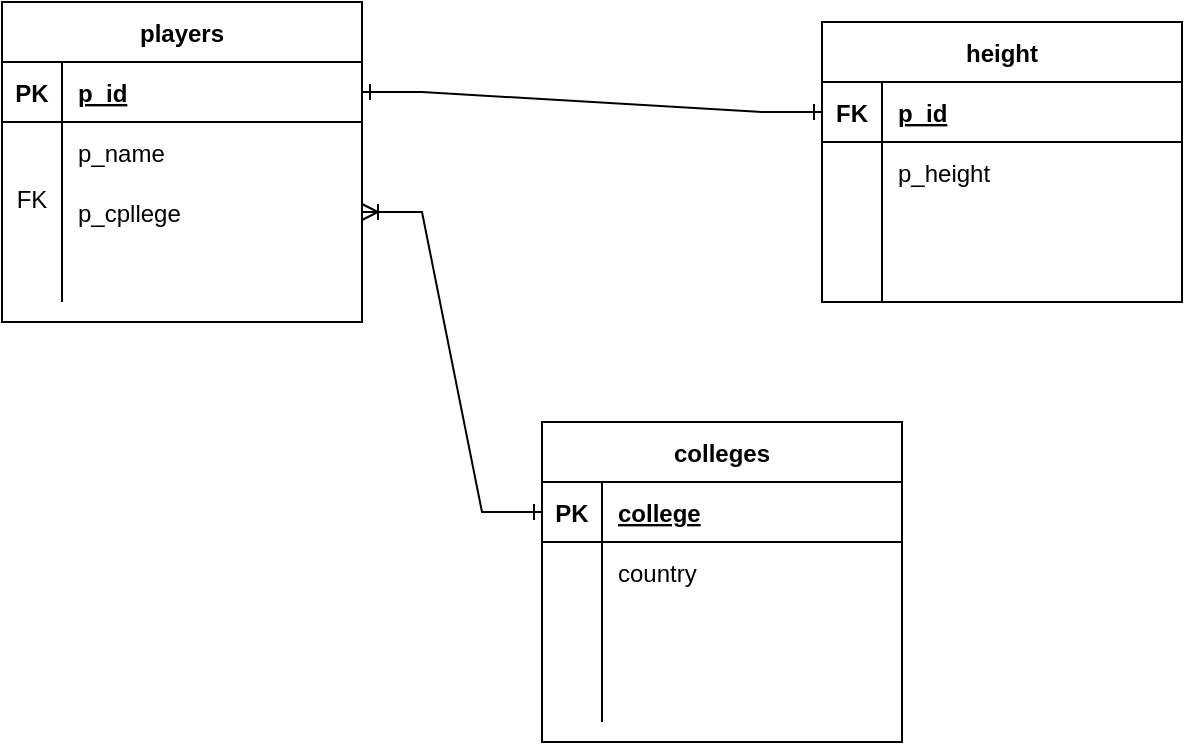 <mxfile version="16.0.3" type="device"><diagram id="J8pKihLh7Irup-UOMqY7" name="Сторінка-1"><mxGraphModel dx="1350" dy="763" grid="1" gridSize="10" guides="1" tooltips="1" connect="1" arrows="1" fold="1" page="1" pageScale="1" pageWidth="850" pageHeight="1100" math="0" shadow="0"><root><mxCell id="0"/><mxCell id="1" parent="0"/><mxCell id="MoYzCKCPOJTDR1HjQg6f-1" value="players" style="shape=table;startSize=30;container=1;collapsible=1;childLayout=tableLayout;fixedRows=1;rowLines=0;fontStyle=1;align=center;resizeLast=1;" vertex="1" parent="1"><mxGeometry x="180" y="110" width="180" height="160" as="geometry"/></mxCell><mxCell id="MoYzCKCPOJTDR1HjQg6f-2" value="" style="shape=partialRectangle;collapsible=0;dropTarget=0;pointerEvents=0;fillColor=none;top=0;left=0;bottom=1;right=0;points=[[0,0.5],[1,0.5]];portConstraint=eastwest;" vertex="1" parent="MoYzCKCPOJTDR1HjQg6f-1"><mxGeometry y="30" width="180" height="30" as="geometry"/></mxCell><mxCell id="MoYzCKCPOJTDR1HjQg6f-3" value="PK" style="shape=partialRectangle;connectable=0;fillColor=none;top=0;left=0;bottom=0;right=0;fontStyle=1;overflow=hidden;" vertex="1" parent="MoYzCKCPOJTDR1HjQg6f-2"><mxGeometry width="30" height="30" as="geometry"><mxRectangle width="30" height="30" as="alternateBounds"/></mxGeometry></mxCell><mxCell id="MoYzCKCPOJTDR1HjQg6f-4" value="p_id" style="shape=partialRectangle;connectable=0;fillColor=none;top=0;left=0;bottom=0;right=0;align=left;spacingLeft=6;fontStyle=5;overflow=hidden;" vertex="1" parent="MoYzCKCPOJTDR1HjQg6f-2"><mxGeometry x="30" width="150" height="30" as="geometry"><mxRectangle width="150" height="30" as="alternateBounds"/></mxGeometry></mxCell><mxCell id="MoYzCKCPOJTDR1HjQg6f-5" value="" style="shape=partialRectangle;collapsible=0;dropTarget=0;pointerEvents=0;fillColor=none;top=0;left=0;bottom=0;right=0;points=[[0,0.5],[1,0.5]];portConstraint=eastwest;" vertex="1" parent="MoYzCKCPOJTDR1HjQg6f-1"><mxGeometry y="60" width="180" height="30" as="geometry"/></mxCell><mxCell id="MoYzCKCPOJTDR1HjQg6f-6" value="" style="shape=partialRectangle;connectable=0;fillColor=none;top=0;left=0;bottom=0;right=0;editable=1;overflow=hidden;" vertex="1" parent="MoYzCKCPOJTDR1HjQg6f-5"><mxGeometry width="30" height="30" as="geometry"><mxRectangle width="30" height="30" as="alternateBounds"/></mxGeometry></mxCell><mxCell id="MoYzCKCPOJTDR1HjQg6f-7" value="p_name" style="shape=partialRectangle;connectable=0;fillColor=none;top=0;left=0;bottom=0;right=0;align=left;spacingLeft=6;overflow=hidden;" vertex="1" parent="MoYzCKCPOJTDR1HjQg6f-5"><mxGeometry x="30" width="150" height="30" as="geometry"><mxRectangle width="150" height="30" as="alternateBounds"/></mxGeometry></mxCell><mxCell id="MoYzCKCPOJTDR1HjQg6f-8" value="" style="shape=partialRectangle;collapsible=0;dropTarget=0;pointerEvents=0;fillColor=none;top=0;left=0;bottom=0;right=0;points=[[0,0.5],[1,0.5]];portConstraint=eastwest;" vertex="1" parent="MoYzCKCPOJTDR1HjQg6f-1"><mxGeometry y="90" width="180" height="30" as="geometry"/></mxCell><mxCell id="MoYzCKCPOJTDR1HjQg6f-9" value="FK&#xA;" style="shape=partialRectangle;connectable=0;fillColor=none;top=0;left=0;bottom=0;right=0;editable=1;overflow=hidden;" vertex="1" parent="MoYzCKCPOJTDR1HjQg6f-8"><mxGeometry width="30" height="30" as="geometry"><mxRectangle width="30" height="30" as="alternateBounds"/></mxGeometry></mxCell><mxCell id="MoYzCKCPOJTDR1HjQg6f-10" value="p_cpllege" style="shape=partialRectangle;connectable=0;fillColor=none;top=0;left=0;bottom=0;right=0;align=left;spacingLeft=6;overflow=hidden;" vertex="1" parent="MoYzCKCPOJTDR1HjQg6f-8"><mxGeometry x="30" width="150" height="30" as="geometry"><mxRectangle width="150" height="30" as="alternateBounds"/></mxGeometry></mxCell><mxCell id="MoYzCKCPOJTDR1HjQg6f-11" value="" style="shape=partialRectangle;collapsible=0;dropTarget=0;pointerEvents=0;fillColor=none;top=0;left=0;bottom=0;right=0;points=[[0,0.5],[1,0.5]];portConstraint=eastwest;" vertex="1" parent="MoYzCKCPOJTDR1HjQg6f-1"><mxGeometry y="120" width="180" height="30" as="geometry"/></mxCell><mxCell id="MoYzCKCPOJTDR1HjQg6f-12" value="" style="shape=partialRectangle;connectable=0;fillColor=none;top=0;left=0;bottom=0;right=0;editable=1;overflow=hidden;" vertex="1" parent="MoYzCKCPOJTDR1HjQg6f-11"><mxGeometry width="30" height="30" as="geometry"><mxRectangle width="30" height="30" as="alternateBounds"/></mxGeometry></mxCell><mxCell id="MoYzCKCPOJTDR1HjQg6f-13" value="" style="shape=partialRectangle;connectable=0;fillColor=none;top=0;left=0;bottom=0;right=0;align=left;spacingLeft=6;overflow=hidden;" vertex="1" parent="MoYzCKCPOJTDR1HjQg6f-11"><mxGeometry x="30" width="150" height="30" as="geometry"><mxRectangle width="150" height="30" as="alternateBounds"/></mxGeometry></mxCell><mxCell id="MoYzCKCPOJTDR1HjQg6f-14" value="height" style="shape=table;startSize=30;container=1;collapsible=1;childLayout=tableLayout;fixedRows=1;rowLines=0;fontStyle=1;align=center;resizeLast=1;" vertex="1" parent="1"><mxGeometry x="590" y="120" width="180" height="140" as="geometry"/></mxCell><mxCell id="MoYzCKCPOJTDR1HjQg6f-15" value="" style="shape=partialRectangle;collapsible=0;dropTarget=0;pointerEvents=0;fillColor=none;top=0;left=0;bottom=1;right=0;points=[[0,0.5],[1,0.5]];portConstraint=eastwest;" vertex="1" parent="MoYzCKCPOJTDR1HjQg6f-14"><mxGeometry y="30" width="180" height="30" as="geometry"/></mxCell><mxCell id="MoYzCKCPOJTDR1HjQg6f-16" value="FK" style="shape=partialRectangle;connectable=0;fillColor=none;top=0;left=0;bottom=0;right=0;fontStyle=1;overflow=hidden;" vertex="1" parent="MoYzCKCPOJTDR1HjQg6f-15"><mxGeometry width="30" height="30" as="geometry"><mxRectangle width="30" height="30" as="alternateBounds"/></mxGeometry></mxCell><mxCell id="MoYzCKCPOJTDR1HjQg6f-17" value="p_id" style="shape=partialRectangle;connectable=0;fillColor=none;top=0;left=0;bottom=0;right=0;align=left;spacingLeft=6;fontStyle=5;overflow=hidden;" vertex="1" parent="MoYzCKCPOJTDR1HjQg6f-15"><mxGeometry x="30" width="150" height="30" as="geometry"><mxRectangle width="150" height="30" as="alternateBounds"/></mxGeometry></mxCell><mxCell id="MoYzCKCPOJTDR1HjQg6f-18" value="" style="shape=partialRectangle;collapsible=0;dropTarget=0;pointerEvents=0;fillColor=none;top=0;left=0;bottom=0;right=0;points=[[0,0.5],[1,0.5]];portConstraint=eastwest;" vertex="1" parent="MoYzCKCPOJTDR1HjQg6f-14"><mxGeometry y="60" width="180" height="30" as="geometry"/></mxCell><mxCell id="MoYzCKCPOJTDR1HjQg6f-19" value="" style="shape=partialRectangle;connectable=0;fillColor=none;top=0;left=0;bottom=0;right=0;editable=1;overflow=hidden;" vertex="1" parent="MoYzCKCPOJTDR1HjQg6f-18"><mxGeometry width="30" height="30" as="geometry"><mxRectangle width="30" height="30" as="alternateBounds"/></mxGeometry></mxCell><mxCell id="MoYzCKCPOJTDR1HjQg6f-20" value="p_height" style="shape=partialRectangle;connectable=0;fillColor=none;top=0;left=0;bottom=0;right=0;align=left;spacingLeft=6;overflow=hidden;" vertex="1" parent="MoYzCKCPOJTDR1HjQg6f-18"><mxGeometry x="30" width="150" height="30" as="geometry"><mxRectangle width="150" height="30" as="alternateBounds"/></mxGeometry></mxCell><mxCell id="MoYzCKCPOJTDR1HjQg6f-21" value="" style="shape=partialRectangle;collapsible=0;dropTarget=0;pointerEvents=0;fillColor=none;top=0;left=0;bottom=0;right=0;points=[[0,0.5],[1,0.5]];portConstraint=eastwest;" vertex="1" parent="MoYzCKCPOJTDR1HjQg6f-14"><mxGeometry y="90" width="180" height="30" as="geometry"/></mxCell><mxCell id="MoYzCKCPOJTDR1HjQg6f-22" value="" style="shape=partialRectangle;connectable=0;fillColor=none;top=0;left=0;bottom=0;right=0;editable=1;overflow=hidden;" vertex="1" parent="MoYzCKCPOJTDR1HjQg6f-21"><mxGeometry width="30" height="30" as="geometry"><mxRectangle width="30" height="30" as="alternateBounds"/></mxGeometry></mxCell><mxCell id="MoYzCKCPOJTDR1HjQg6f-23" value="" style="shape=partialRectangle;connectable=0;fillColor=none;top=0;left=0;bottom=0;right=0;align=left;spacingLeft=6;overflow=hidden;" vertex="1" parent="MoYzCKCPOJTDR1HjQg6f-21"><mxGeometry x="30" width="150" height="30" as="geometry"><mxRectangle width="150" height="30" as="alternateBounds"/></mxGeometry></mxCell><mxCell id="MoYzCKCPOJTDR1HjQg6f-24" value="" style="shape=partialRectangle;collapsible=0;dropTarget=0;pointerEvents=0;fillColor=none;top=0;left=0;bottom=0;right=0;points=[[0,0.5],[1,0.5]];portConstraint=eastwest;" vertex="1" parent="MoYzCKCPOJTDR1HjQg6f-14"><mxGeometry y="120" width="180" height="20" as="geometry"/></mxCell><mxCell id="MoYzCKCPOJTDR1HjQg6f-25" value="" style="shape=partialRectangle;connectable=0;fillColor=none;top=0;left=0;bottom=0;right=0;editable=1;overflow=hidden;" vertex="1" parent="MoYzCKCPOJTDR1HjQg6f-24"><mxGeometry width="30" height="20" as="geometry"><mxRectangle width="30" height="20" as="alternateBounds"/></mxGeometry></mxCell><mxCell id="MoYzCKCPOJTDR1HjQg6f-26" value="" style="shape=partialRectangle;connectable=0;fillColor=none;top=0;left=0;bottom=0;right=0;align=left;spacingLeft=6;overflow=hidden;" vertex="1" parent="MoYzCKCPOJTDR1HjQg6f-24"><mxGeometry x="30" width="150" height="20" as="geometry"><mxRectangle width="150" height="20" as="alternateBounds"/></mxGeometry></mxCell><mxCell id="MoYzCKCPOJTDR1HjQg6f-27" value="colleges" style="shape=table;startSize=30;container=1;collapsible=1;childLayout=tableLayout;fixedRows=1;rowLines=0;fontStyle=1;align=center;resizeLast=1;" vertex="1" parent="1"><mxGeometry x="450" y="320" width="180" height="160" as="geometry"/></mxCell><mxCell id="MoYzCKCPOJTDR1HjQg6f-28" value="" style="shape=partialRectangle;collapsible=0;dropTarget=0;pointerEvents=0;fillColor=none;top=0;left=0;bottom=1;right=0;points=[[0,0.5],[1,0.5]];portConstraint=eastwest;" vertex="1" parent="MoYzCKCPOJTDR1HjQg6f-27"><mxGeometry y="30" width="180" height="30" as="geometry"/></mxCell><mxCell id="MoYzCKCPOJTDR1HjQg6f-29" value="PK" style="shape=partialRectangle;connectable=0;fillColor=none;top=0;left=0;bottom=0;right=0;fontStyle=1;overflow=hidden;" vertex="1" parent="MoYzCKCPOJTDR1HjQg6f-28"><mxGeometry width="30" height="30" as="geometry"><mxRectangle width="30" height="30" as="alternateBounds"/></mxGeometry></mxCell><mxCell id="MoYzCKCPOJTDR1HjQg6f-30" value="college" style="shape=partialRectangle;connectable=0;fillColor=none;top=0;left=0;bottom=0;right=0;align=left;spacingLeft=6;fontStyle=5;overflow=hidden;" vertex="1" parent="MoYzCKCPOJTDR1HjQg6f-28"><mxGeometry x="30" width="150" height="30" as="geometry"><mxRectangle width="150" height="30" as="alternateBounds"/></mxGeometry></mxCell><mxCell id="MoYzCKCPOJTDR1HjQg6f-31" value="" style="shape=partialRectangle;collapsible=0;dropTarget=0;pointerEvents=0;fillColor=none;top=0;left=0;bottom=0;right=0;points=[[0,0.5],[1,0.5]];portConstraint=eastwest;" vertex="1" parent="MoYzCKCPOJTDR1HjQg6f-27"><mxGeometry y="60" width="180" height="30" as="geometry"/></mxCell><mxCell id="MoYzCKCPOJTDR1HjQg6f-32" value="" style="shape=partialRectangle;connectable=0;fillColor=none;top=0;left=0;bottom=0;right=0;editable=1;overflow=hidden;" vertex="1" parent="MoYzCKCPOJTDR1HjQg6f-31"><mxGeometry width="30" height="30" as="geometry"><mxRectangle width="30" height="30" as="alternateBounds"/></mxGeometry></mxCell><mxCell id="MoYzCKCPOJTDR1HjQg6f-33" value="country" style="shape=partialRectangle;connectable=0;fillColor=none;top=0;left=0;bottom=0;right=0;align=left;spacingLeft=6;overflow=hidden;" vertex="1" parent="MoYzCKCPOJTDR1HjQg6f-31"><mxGeometry x="30" width="150" height="30" as="geometry"><mxRectangle width="150" height="30" as="alternateBounds"/></mxGeometry></mxCell><mxCell id="MoYzCKCPOJTDR1HjQg6f-34" value="" style="shape=partialRectangle;collapsible=0;dropTarget=0;pointerEvents=0;fillColor=none;top=0;left=0;bottom=0;right=0;points=[[0,0.5],[1,0.5]];portConstraint=eastwest;" vertex="1" parent="MoYzCKCPOJTDR1HjQg6f-27"><mxGeometry y="90" width="180" height="30" as="geometry"/></mxCell><mxCell id="MoYzCKCPOJTDR1HjQg6f-35" value="" style="shape=partialRectangle;connectable=0;fillColor=none;top=0;left=0;bottom=0;right=0;editable=1;overflow=hidden;" vertex="1" parent="MoYzCKCPOJTDR1HjQg6f-34"><mxGeometry width="30" height="30" as="geometry"><mxRectangle width="30" height="30" as="alternateBounds"/></mxGeometry></mxCell><mxCell id="MoYzCKCPOJTDR1HjQg6f-36" value="" style="shape=partialRectangle;connectable=0;fillColor=none;top=0;left=0;bottom=0;right=0;align=left;spacingLeft=6;overflow=hidden;" vertex="1" parent="MoYzCKCPOJTDR1HjQg6f-34"><mxGeometry x="30" width="150" height="30" as="geometry"><mxRectangle width="150" height="30" as="alternateBounds"/></mxGeometry></mxCell><mxCell id="MoYzCKCPOJTDR1HjQg6f-37" value="" style="shape=partialRectangle;collapsible=0;dropTarget=0;pointerEvents=0;fillColor=none;top=0;left=0;bottom=0;right=0;points=[[0,0.5],[1,0.5]];portConstraint=eastwest;" vertex="1" parent="MoYzCKCPOJTDR1HjQg6f-27"><mxGeometry y="120" width="180" height="30" as="geometry"/></mxCell><mxCell id="MoYzCKCPOJTDR1HjQg6f-38" value="" style="shape=partialRectangle;connectable=0;fillColor=none;top=0;left=0;bottom=0;right=0;editable=1;overflow=hidden;" vertex="1" parent="MoYzCKCPOJTDR1HjQg6f-37"><mxGeometry width="30" height="30" as="geometry"><mxRectangle width="30" height="30" as="alternateBounds"/></mxGeometry></mxCell><mxCell id="MoYzCKCPOJTDR1HjQg6f-39" value="" style="shape=partialRectangle;connectable=0;fillColor=none;top=0;left=0;bottom=0;right=0;align=left;spacingLeft=6;overflow=hidden;" vertex="1" parent="MoYzCKCPOJTDR1HjQg6f-37"><mxGeometry x="30" width="150" height="30" as="geometry"><mxRectangle width="150" height="30" as="alternateBounds"/></mxGeometry></mxCell><mxCell id="MoYzCKCPOJTDR1HjQg6f-40" value="" style="edgeStyle=entityRelationEdgeStyle;fontSize=12;html=1;endArrow=ERone;startArrow=ERoneToMany;rounded=0;entryX=0;entryY=0.5;entryDx=0;entryDy=0;exitX=1;exitY=0.5;exitDx=0;exitDy=0;endFill=0;startFill=0;" edge="1" parent="1" source="MoYzCKCPOJTDR1HjQg6f-8" target="MoYzCKCPOJTDR1HjQg6f-28"><mxGeometry width="100" height="100" relative="1" as="geometry"><mxPoint x="240" y="440" as="sourcePoint"/><mxPoint x="340" y="340" as="targetPoint"/></mxGeometry></mxCell><mxCell id="MoYzCKCPOJTDR1HjQg6f-41" value="" style="edgeStyle=entityRelationEdgeStyle;fontSize=12;html=1;endArrow=ERone;endFill=0;rounded=0;entryX=0;entryY=0.5;entryDx=0;entryDy=0;exitX=1;exitY=0.5;exitDx=0;exitDy=0;startArrow=ERone;startFill=0;" edge="1" parent="1" source="MoYzCKCPOJTDR1HjQg6f-2" target="MoYzCKCPOJTDR1HjQg6f-15"><mxGeometry width="100" height="100" relative="1" as="geometry"><mxPoint x="210" y="440" as="sourcePoint"/><mxPoint x="310" y="340" as="targetPoint"/></mxGeometry></mxCell></root></mxGraphModel></diagram></mxfile>
